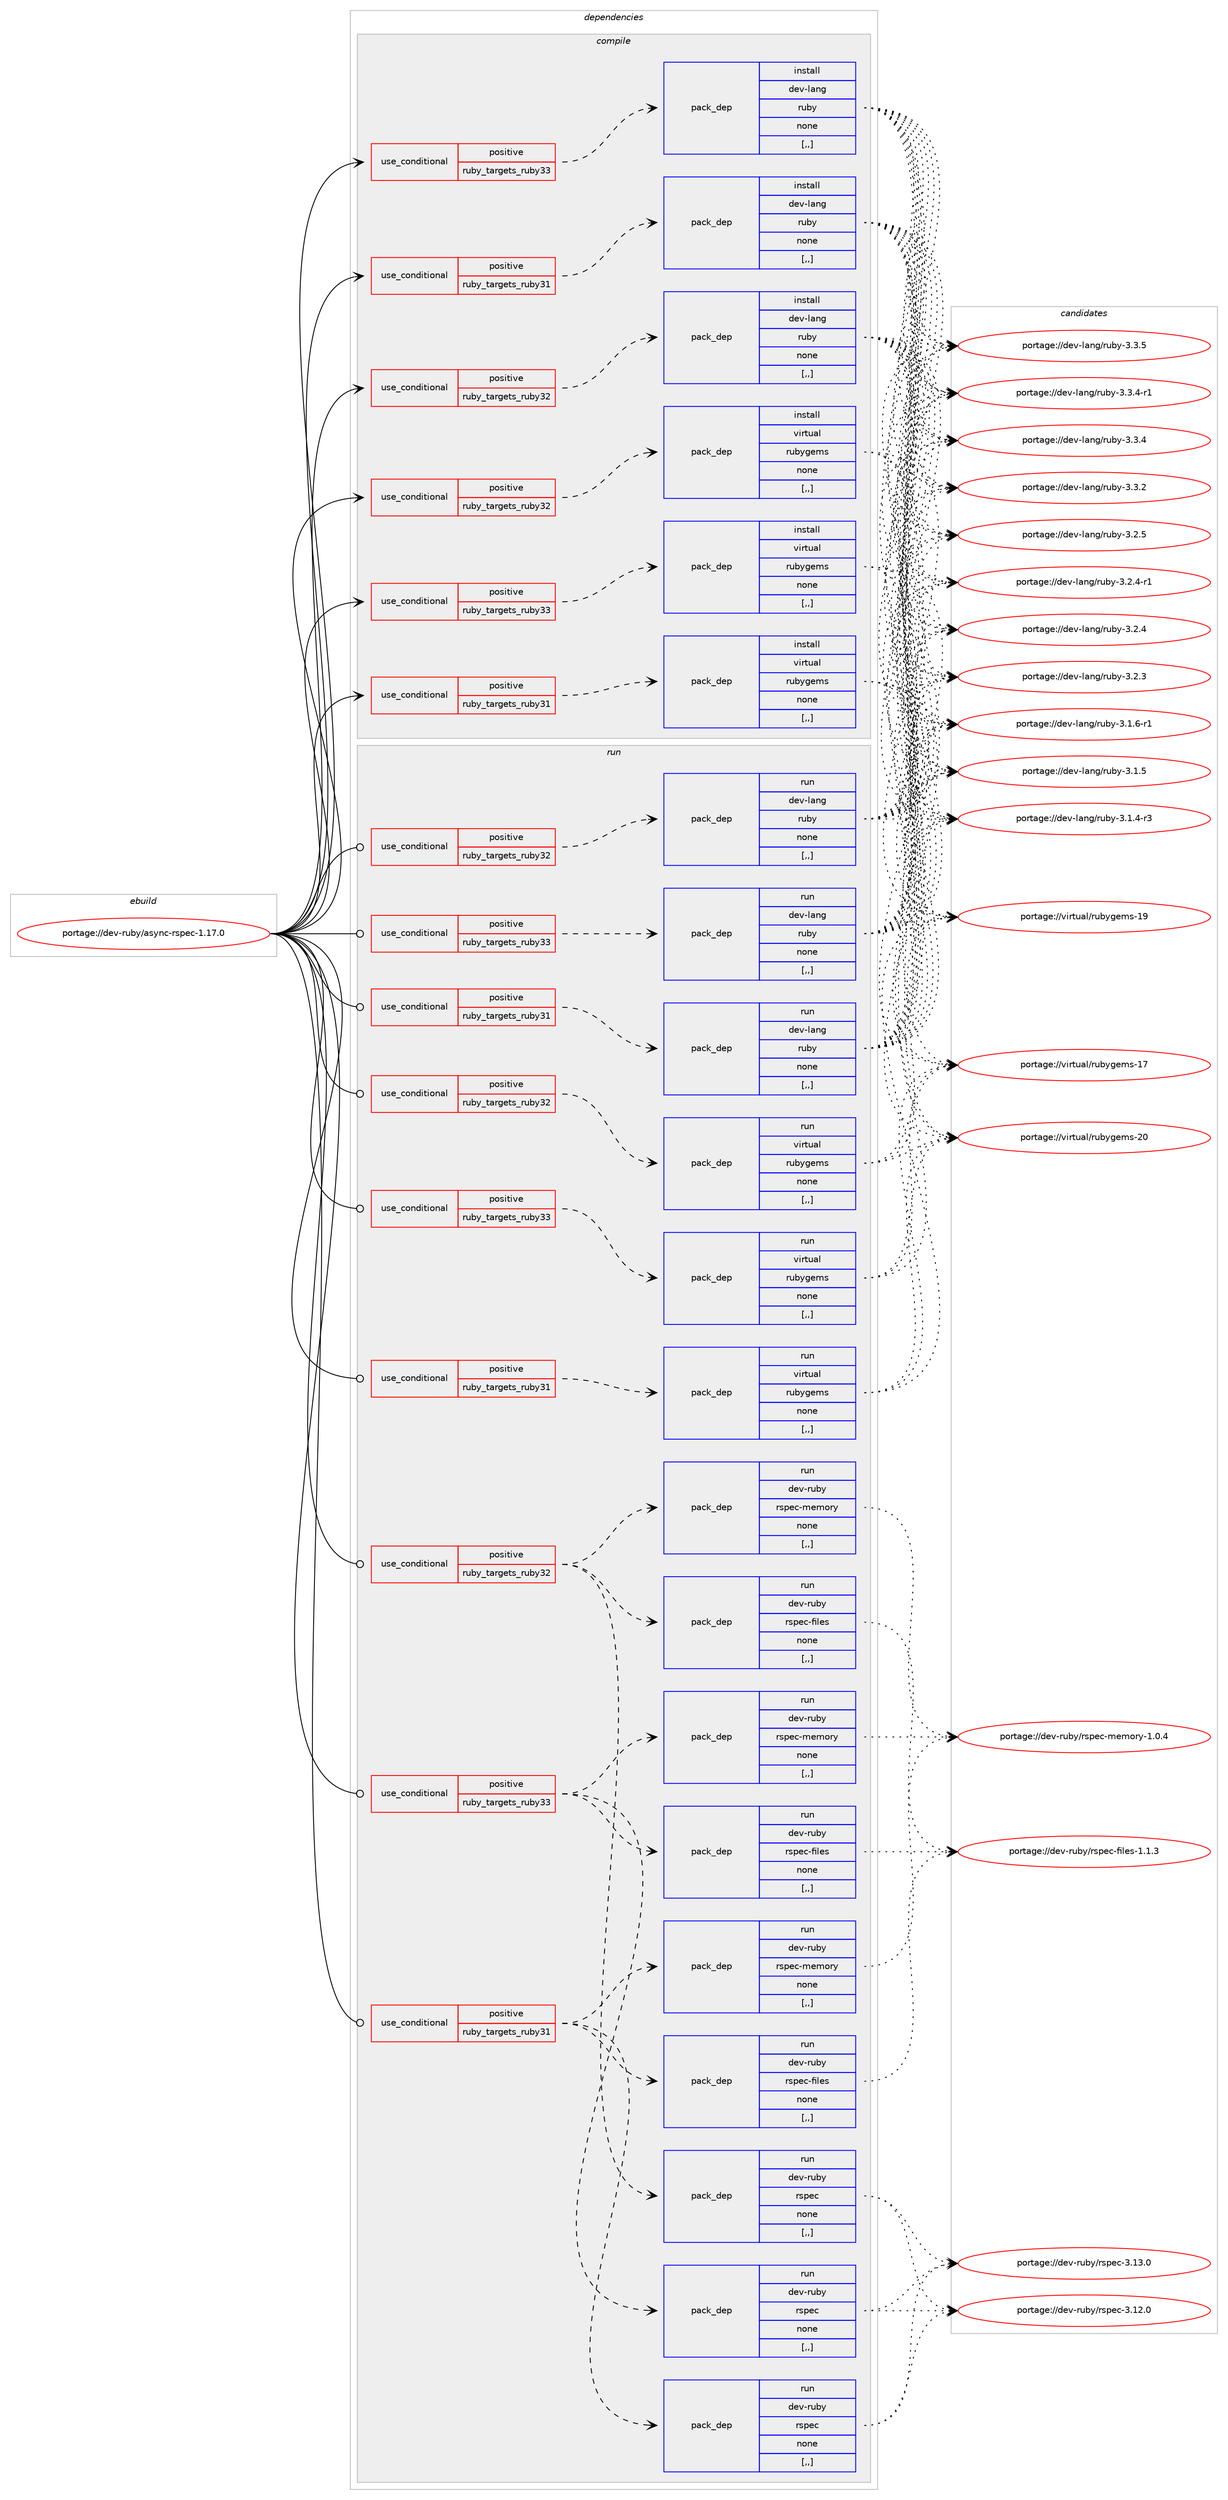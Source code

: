 digraph prolog {

# *************
# Graph options
# *************

newrank=true;
concentrate=true;
compound=true;
graph [rankdir=LR,fontname=Helvetica,fontsize=10,ranksep=1.5];#, ranksep=2.5, nodesep=0.2];
edge  [arrowhead=vee];
node  [fontname=Helvetica,fontsize=10];

# **********
# The ebuild
# **********

subgraph cluster_leftcol {
color=gray;
label=<<i>ebuild</i>>;
id [label="portage://dev-ruby/async-rspec-1.17.0", color=red, width=4, href="../dev-ruby/async-rspec-1.17.0.svg"];
}

# ****************
# The dependencies
# ****************

subgraph cluster_midcol {
color=gray;
label=<<i>dependencies</i>>;
subgraph cluster_compile {
fillcolor="#eeeeee";
style=filled;
label=<<i>compile</i>>;
subgraph cond175402 {
dependency672687 [label=<<TABLE BORDER="0" CELLBORDER="1" CELLSPACING="0" CELLPADDING="4"><TR><TD ROWSPAN="3" CELLPADDING="10">use_conditional</TD></TR><TR><TD>positive</TD></TR><TR><TD>ruby_targets_ruby31</TD></TR></TABLE>>, shape=none, color=red];
subgraph pack492400 {
dependency672688 [label=<<TABLE BORDER="0" CELLBORDER="1" CELLSPACING="0" CELLPADDING="4" WIDTH="220"><TR><TD ROWSPAN="6" CELLPADDING="30">pack_dep</TD></TR><TR><TD WIDTH="110">install</TD></TR><TR><TD>dev-lang</TD></TR><TR><TD>ruby</TD></TR><TR><TD>none</TD></TR><TR><TD>[,,]</TD></TR></TABLE>>, shape=none, color=blue];
}
dependency672687:e -> dependency672688:w [weight=20,style="dashed",arrowhead="vee"];
}
id:e -> dependency672687:w [weight=20,style="solid",arrowhead="vee"];
subgraph cond175403 {
dependency672689 [label=<<TABLE BORDER="0" CELLBORDER="1" CELLSPACING="0" CELLPADDING="4"><TR><TD ROWSPAN="3" CELLPADDING="10">use_conditional</TD></TR><TR><TD>positive</TD></TR><TR><TD>ruby_targets_ruby31</TD></TR></TABLE>>, shape=none, color=red];
subgraph pack492401 {
dependency672690 [label=<<TABLE BORDER="0" CELLBORDER="1" CELLSPACING="0" CELLPADDING="4" WIDTH="220"><TR><TD ROWSPAN="6" CELLPADDING="30">pack_dep</TD></TR><TR><TD WIDTH="110">install</TD></TR><TR><TD>virtual</TD></TR><TR><TD>rubygems</TD></TR><TR><TD>none</TD></TR><TR><TD>[,,]</TD></TR></TABLE>>, shape=none, color=blue];
}
dependency672689:e -> dependency672690:w [weight=20,style="dashed",arrowhead="vee"];
}
id:e -> dependency672689:w [weight=20,style="solid",arrowhead="vee"];
subgraph cond175404 {
dependency672691 [label=<<TABLE BORDER="0" CELLBORDER="1" CELLSPACING="0" CELLPADDING="4"><TR><TD ROWSPAN="3" CELLPADDING="10">use_conditional</TD></TR><TR><TD>positive</TD></TR><TR><TD>ruby_targets_ruby32</TD></TR></TABLE>>, shape=none, color=red];
subgraph pack492402 {
dependency672692 [label=<<TABLE BORDER="0" CELLBORDER="1" CELLSPACING="0" CELLPADDING="4" WIDTH="220"><TR><TD ROWSPAN="6" CELLPADDING="30">pack_dep</TD></TR><TR><TD WIDTH="110">install</TD></TR><TR><TD>dev-lang</TD></TR><TR><TD>ruby</TD></TR><TR><TD>none</TD></TR><TR><TD>[,,]</TD></TR></TABLE>>, shape=none, color=blue];
}
dependency672691:e -> dependency672692:w [weight=20,style="dashed",arrowhead="vee"];
}
id:e -> dependency672691:w [weight=20,style="solid",arrowhead="vee"];
subgraph cond175405 {
dependency672693 [label=<<TABLE BORDER="0" CELLBORDER="1" CELLSPACING="0" CELLPADDING="4"><TR><TD ROWSPAN="3" CELLPADDING="10">use_conditional</TD></TR><TR><TD>positive</TD></TR><TR><TD>ruby_targets_ruby32</TD></TR></TABLE>>, shape=none, color=red];
subgraph pack492403 {
dependency672694 [label=<<TABLE BORDER="0" CELLBORDER="1" CELLSPACING="0" CELLPADDING="4" WIDTH="220"><TR><TD ROWSPAN="6" CELLPADDING="30">pack_dep</TD></TR><TR><TD WIDTH="110">install</TD></TR><TR><TD>virtual</TD></TR><TR><TD>rubygems</TD></TR><TR><TD>none</TD></TR><TR><TD>[,,]</TD></TR></TABLE>>, shape=none, color=blue];
}
dependency672693:e -> dependency672694:w [weight=20,style="dashed",arrowhead="vee"];
}
id:e -> dependency672693:w [weight=20,style="solid",arrowhead="vee"];
subgraph cond175406 {
dependency672695 [label=<<TABLE BORDER="0" CELLBORDER="1" CELLSPACING="0" CELLPADDING="4"><TR><TD ROWSPAN="3" CELLPADDING="10">use_conditional</TD></TR><TR><TD>positive</TD></TR><TR><TD>ruby_targets_ruby33</TD></TR></TABLE>>, shape=none, color=red];
subgraph pack492404 {
dependency672696 [label=<<TABLE BORDER="0" CELLBORDER="1" CELLSPACING="0" CELLPADDING="4" WIDTH="220"><TR><TD ROWSPAN="6" CELLPADDING="30">pack_dep</TD></TR><TR><TD WIDTH="110">install</TD></TR><TR><TD>dev-lang</TD></TR><TR><TD>ruby</TD></TR><TR><TD>none</TD></TR><TR><TD>[,,]</TD></TR></TABLE>>, shape=none, color=blue];
}
dependency672695:e -> dependency672696:w [weight=20,style="dashed",arrowhead="vee"];
}
id:e -> dependency672695:w [weight=20,style="solid",arrowhead="vee"];
subgraph cond175407 {
dependency672697 [label=<<TABLE BORDER="0" CELLBORDER="1" CELLSPACING="0" CELLPADDING="4"><TR><TD ROWSPAN="3" CELLPADDING="10">use_conditional</TD></TR><TR><TD>positive</TD></TR><TR><TD>ruby_targets_ruby33</TD></TR></TABLE>>, shape=none, color=red];
subgraph pack492405 {
dependency672698 [label=<<TABLE BORDER="0" CELLBORDER="1" CELLSPACING="0" CELLPADDING="4" WIDTH="220"><TR><TD ROWSPAN="6" CELLPADDING="30">pack_dep</TD></TR><TR><TD WIDTH="110">install</TD></TR><TR><TD>virtual</TD></TR><TR><TD>rubygems</TD></TR><TR><TD>none</TD></TR><TR><TD>[,,]</TD></TR></TABLE>>, shape=none, color=blue];
}
dependency672697:e -> dependency672698:w [weight=20,style="dashed",arrowhead="vee"];
}
id:e -> dependency672697:w [weight=20,style="solid",arrowhead="vee"];
}
subgraph cluster_compileandrun {
fillcolor="#eeeeee";
style=filled;
label=<<i>compile and run</i>>;
}
subgraph cluster_run {
fillcolor="#eeeeee";
style=filled;
label=<<i>run</i>>;
subgraph cond175408 {
dependency672699 [label=<<TABLE BORDER="0" CELLBORDER="1" CELLSPACING="0" CELLPADDING="4"><TR><TD ROWSPAN="3" CELLPADDING="10">use_conditional</TD></TR><TR><TD>positive</TD></TR><TR><TD>ruby_targets_ruby31</TD></TR></TABLE>>, shape=none, color=red];
subgraph pack492406 {
dependency672700 [label=<<TABLE BORDER="0" CELLBORDER="1" CELLSPACING="0" CELLPADDING="4" WIDTH="220"><TR><TD ROWSPAN="6" CELLPADDING="30">pack_dep</TD></TR><TR><TD WIDTH="110">run</TD></TR><TR><TD>dev-lang</TD></TR><TR><TD>ruby</TD></TR><TR><TD>none</TD></TR><TR><TD>[,,]</TD></TR></TABLE>>, shape=none, color=blue];
}
dependency672699:e -> dependency672700:w [weight=20,style="dashed",arrowhead="vee"];
}
id:e -> dependency672699:w [weight=20,style="solid",arrowhead="odot"];
subgraph cond175409 {
dependency672701 [label=<<TABLE BORDER="0" CELLBORDER="1" CELLSPACING="0" CELLPADDING="4"><TR><TD ROWSPAN="3" CELLPADDING="10">use_conditional</TD></TR><TR><TD>positive</TD></TR><TR><TD>ruby_targets_ruby31</TD></TR></TABLE>>, shape=none, color=red];
subgraph pack492407 {
dependency672702 [label=<<TABLE BORDER="0" CELLBORDER="1" CELLSPACING="0" CELLPADDING="4" WIDTH="220"><TR><TD ROWSPAN="6" CELLPADDING="30">pack_dep</TD></TR><TR><TD WIDTH="110">run</TD></TR><TR><TD>dev-ruby</TD></TR><TR><TD>rspec</TD></TR><TR><TD>none</TD></TR><TR><TD>[,,]</TD></TR></TABLE>>, shape=none, color=blue];
}
dependency672701:e -> dependency672702:w [weight=20,style="dashed",arrowhead="vee"];
subgraph pack492408 {
dependency672703 [label=<<TABLE BORDER="0" CELLBORDER="1" CELLSPACING="0" CELLPADDING="4" WIDTH="220"><TR><TD ROWSPAN="6" CELLPADDING="30">pack_dep</TD></TR><TR><TD WIDTH="110">run</TD></TR><TR><TD>dev-ruby</TD></TR><TR><TD>rspec-files</TD></TR><TR><TD>none</TD></TR><TR><TD>[,,]</TD></TR></TABLE>>, shape=none, color=blue];
}
dependency672701:e -> dependency672703:w [weight=20,style="dashed",arrowhead="vee"];
subgraph pack492409 {
dependency672704 [label=<<TABLE BORDER="0" CELLBORDER="1" CELLSPACING="0" CELLPADDING="4" WIDTH="220"><TR><TD ROWSPAN="6" CELLPADDING="30">pack_dep</TD></TR><TR><TD WIDTH="110">run</TD></TR><TR><TD>dev-ruby</TD></TR><TR><TD>rspec-memory</TD></TR><TR><TD>none</TD></TR><TR><TD>[,,]</TD></TR></TABLE>>, shape=none, color=blue];
}
dependency672701:e -> dependency672704:w [weight=20,style="dashed",arrowhead="vee"];
}
id:e -> dependency672701:w [weight=20,style="solid",arrowhead="odot"];
subgraph cond175410 {
dependency672705 [label=<<TABLE BORDER="0" CELLBORDER="1" CELLSPACING="0" CELLPADDING="4"><TR><TD ROWSPAN="3" CELLPADDING="10">use_conditional</TD></TR><TR><TD>positive</TD></TR><TR><TD>ruby_targets_ruby31</TD></TR></TABLE>>, shape=none, color=red];
subgraph pack492410 {
dependency672706 [label=<<TABLE BORDER="0" CELLBORDER="1" CELLSPACING="0" CELLPADDING="4" WIDTH="220"><TR><TD ROWSPAN="6" CELLPADDING="30">pack_dep</TD></TR><TR><TD WIDTH="110">run</TD></TR><TR><TD>virtual</TD></TR><TR><TD>rubygems</TD></TR><TR><TD>none</TD></TR><TR><TD>[,,]</TD></TR></TABLE>>, shape=none, color=blue];
}
dependency672705:e -> dependency672706:w [weight=20,style="dashed",arrowhead="vee"];
}
id:e -> dependency672705:w [weight=20,style="solid",arrowhead="odot"];
subgraph cond175411 {
dependency672707 [label=<<TABLE BORDER="0" CELLBORDER="1" CELLSPACING="0" CELLPADDING="4"><TR><TD ROWSPAN="3" CELLPADDING="10">use_conditional</TD></TR><TR><TD>positive</TD></TR><TR><TD>ruby_targets_ruby32</TD></TR></TABLE>>, shape=none, color=red];
subgraph pack492411 {
dependency672708 [label=<<TABLE BORDER="0" CELLBORDER="1" CELLSPACING="0" CELLPADDING="4" WIDTH="220"><TR><TD ROWSPAN="6" CELLPADDING="30">pack_dep</TD></TR><TR><TD WIDTH="110">run</TD></TR><TR><TD>dev-lang</TD></TR><TR><TD>ruby</TD></TR><TR><TD>none</TD></TR><TR><TD>[,,]</TD></TR></TABLE>>, shape=none, color=blue];
}
dependency672707:e -> dependency672708:w [weight=20,style="dashed",arrowhead="vee"];
}
id:e -> dependency672707:w [weight=20,style="solid",arrowhead="odot"];
subgraph cond175412 {
dependency672709 [label=<<TABLE BORDER="0" CELLBORDER="1" CELLSPACING="0" CELLPADDING="4"><TR><TD ROWSPAN="3" CELLPADDING="10">use_conditional</TD></TR><TR><TD>positive</TD></TR><TR><TD>ruby_targets_ruby32</TD></TR></TABLE>>, shape=none, color=red];
subgraph pack492412 {
dependency672710 [label=<<TABLE BORDER="0" CELLBORDER="1" CELLSPACING="0" CELLPADDING="4" WIDTH="220"><TR><TD ROWSPAN="6" CELLPADDING="30">pack_dep</TD></TR><TR><TD WIDTH="110">run</TD></TR><TR><TD>dev-ruby</TD></TR><TR><TD>rspec</TD></TR><TR><TD>none</TD></TR><TR><TD>[,,]</TD></TR></TABLE>>, shape=none, color=blue];
}
dependency672709:e -> dependency672710:w [weight=20,style="dashed",arrowhead="vee"];
subgraph pack492413 {
dependency672711 [label=<<TABLE BORDER="0" CELLBORDER="1" CELLSPACING="0" CELLPADDING="4" WIDTH="220"><TR><TD ROWSPAN="6" CELLPADDING="30">pack_dep</TD></TR><TR><TD WIDTH="110">run</TD></TR><TR><TD>dev-ruby</TD></TR><TR><TD>rspec-files</TD></TR><TR><TD>none</TD></TR><TR><TD>[,,]</TD></TR></TABLE>>, shape=none, color=blue];
}
dependency672709:e -> dependency672711:w [weight=20,style="dashed",arrowhead="vee"];
subgraph pack492414 {
dependency672712 [label=<<TABLE BORDER="0" CELLBORDER="1" CELLSPACING="0" CELLPADDING="4" WIDTH="220"><TR><TD ROWSPAN="6" CELLPADDING="30">pack_dep</TD></TR><TR><TD WIDTH="110">run</TD></TR><TR><TD>dev-ruby</TD></TR><TR><TD>rspec-memory</TD></TR><TR><TD>none</TD></TR><TR><TD>[,,]</TD></TR></TABLE>>, shape=none, color=blue];
}
dependency672709:e -> dependency672712:w [weight=20,style="dashed",arrowhead="vee"];
}
id:e -> dependency672709:w [weight=20,style="solid",arrowhead="odot"];
subgraph cond175413 {
dependency672713 [label=<<TABLE BORDER="0" CELLBORDER="1" CELLSPACING="0" CELLPADDING="4"><TR><TD ROWSPAN="3" CELLPADDING="10">use_conditional</TD></TR><TR><TD>positive</TD></TR><TR><TD>ruby_targets_ruby32</TD></TR></TABLE>>, shape=none, color=red];
subgraph pack492415 {
dependency672714 [label=<<TABLE BORDER="0" CELLBORDER="1" CELLSPACING="0" CELLPADDING="4" WIDTH="220"><TR><TD ROWSPAN="6" CELLPADDING="30">pack_dep</TD></TR><TR><TD WIDTH="110">run</TD></TR><TR><TD>virtual</TD></TR><TR><TD>rubygems</TD></TR><TR><TD>none</TD></TR><TR><TD>[,,]</TD></TR></TABLE>>, shape=none, color=blue];
}
dependency672713:e -> dependency672714:w [weight=20,style="dashed",arrowhead="vee"];
}
id:e -> dependency672713:w [weight=20,style="solid",arrowhead="odot"];
subgraph cond175414 {
dependency672715 [label=<<TABLE BORDER="0" CELLBORDER="1" CELLSPACING="0" CELLPADDING="4"><TR><TD ROWSPAN="3" CELLPADDING="10">use_conditional</TD></TR><TR><TD>positive</TD></TR><TR><TD>ruby_targets_ruby33</TD></TR></TABLE>>, shape=none, color=red];
subgraph pack492416 {
dependency672716 [label=<<TABLE BORDER="0" CELLBORDER="1" CELLSPACING="0" CELLPADDING="4" WIDTH="220"><TR><TD ROWSPAN="6" CELLPADDING="30">pack_dep</TD></TR><TR><TD WIDTH="110">run</TD></TR><TR><TD>dev-lang</TD></TR><TR><TD>ruby</TD></TR><TR><TD>none</TD></TR><TR><TD>[,,]</TD></TR></TABLE>>, shape=none, color=blue];
}
dependency672715:e -> dependency672716:w [weight=20,style="dashed",arrowhead="vee"];
}
id:e -> dependency672715:w [weight=20,style="solid",arrowhead="odot"];
subgraph cond175415 {
dependency672717 [label=<<TABLE BORDER="0" CELLBORDER="1" CELLSPACING="0" CELLPADDING="4"><TR><TD ROWSPAN="3" CELLPADDING="10">use_conditional</TD></TR><TR><TD>positive</TD></TR><TR><TD>ruby_targets_ruby33</TD></TR></TABLE>>, shape=none, color=red];
subgraph pack492417 {
dependency672718 [label=<<TABLE BORDER="0" CELLBORDER="1" CELLSPACING="0" CELLPADDING="4" WIDTH="220"><TR><TD ROWSPAN="6" CELLPADDING="30">pack_dep</TD></TR><TR><TD WIDTH="110">run</TD></TR><TR><TD>dev-ruby</TD></TR><TR><TD>rspec</TD></TR><TR><TD>none</TD></TR><TR><TD>[,,]</TD></TR></TABLE>>, shape=none, color=blue];
}
dependency672717:e -> dependency672718:w [weight=20,style="dashed",arrowhead="vee"];
subgraph pack492418 {
dependency672719 [label=<<TABLE BORDER="0" CELLBORDER="1" CELLSPACING="0" CELLPADDING="4" WIDTH="220"><TR><TD ROWSPAN="6" CELLPADDING="30">pack_dep</TD></TR><TR><TD WIDTH="110">run</TD></TR><TR><TD>dev-ruby</TD></TR><TR><TD>rspec-files</TD></TR><TR><TD>none</TD></TR><TR><TD>[,,]</TD></TR></TABLE>>, shape=none, color=blue];
}
dependency672717:e -> dependency672719:w [weight=20,style="dashed",arrowhead="vee"];
subgraph pack492419 {
dependency672720 [label=<<TABLE BORDER="0" CELLBORDER="1" CELLSPACING="0" CELLPADDING="4" WIDTH="220"><TR><TD ROWSPAN="6" CELLPADDING="30">pack_dep</TD></TR><TR><TD WIDTH="110">run</TD></TR><TR><TD>dev-ruby</TD></TR><TR><TD>rspec-memory</TD></TR><TR><TD>none</TD></TR><TR><TD>[,,]</TD></TR></TABLE>>, shape=none, color=blue];
}
dependency672717:e -> dependency672720:w [weight=20,style="dashed",arrowhead="vee"];
}
id:e -> dependency672717:w [weight=20,style="solid",arrowhead="odot"];
subgraph cond175416 {
dependency672721 [label=<<TABLE BORDER="0" CELLBORDER="1" CELLSPACING="0" CELLPADDING="4"><TR><TD ROWSPAN="3" CELLPADDING="10">use_conditional</TD></TR><TR><TD>positive</TD></TR><TR><TD>ruby_targets_ruby33</TD></TR></TABLE>>, shape=none, color=red];
subgraph pack492420 {
dependency672722 [label=<<TABLE BORDER="0" CELLBORDER="1" CELLSPACING="0" CELLPADDING="4" WIDTH="220"><TR><TD ROWSPAN="6" CELLPADDING="30">pack_dep</TD></TR><TR><TD WIDTH="110">run</TD></TR><TR><TD>virtual</TD></TR><TR><TD>rubygems</TD></TR><TR><TD>none</TD></TR><TR><TD>[,,]</TD></TR></TABLE>>, shape=none, color=blue];
}
dependency672721:e -> dependency672722:w [weight=20,style="dashed",arrowhead="vee"];
}
id:e -> dependency672721:w [weight=20,style="solid",arrowhead="odot"];
}
}

# **************
# The candidates
# **************

subgraph cluster_choices {
rank=same;
color=gray;
label=<<i>candidates</i>>;

subgraph choice492400 {
color=black;
nodesep=1;
choice10010111845108971101034711411798121455146514653 [label="portage://dev-lang/ruby-3.3.5", color=red, width=4,href="../dev-lang/ruby-3.3.5.svg"];
choice100101118451089711010347114117981214551465146524511449 [label="portage://dev-lang/ruby-3.3.4-r1", color=red, width=4,href="../dev-lang/ruby-3.3.4-r1.svg"];
choice10010111845108971101034711411798121455146514652 [label="portage://dev-lang/ruby-3.3.4", color=red, width=4,href="../dev-lang/ruby-3.3.4.svg"];
choice10010111845108971101034711411798121455146514650 [label="portage://dev-lang/ruby-3.3.2", color=red, width=4,href="../dev-lang/ruby-3.3.2.svg"];
choice10010111845108971101034711411798121455146504653 [label="portage://dev-lang/ruby-3.2.5", color=red, width=4,href="../dev-lang/ruby-3.2.5.svg"];
choice100101118451089711010347114117981214551465046524511449 [label="portage://dev-lang/ruby-3.2.4-r1", color=red, width=4,href="../dev-lang/ruby-3.2.4-r1.svg"];
choice10010111845108971101034711411798121455146504652 [label="portage://dev-lang/ruby-3.2.4", color=red, width=4,href="../dev-lang/ruby-3.2.4.svg"];
choice10010111845108971101034711411798121455146504651 [label="portage://dev-lang/ruby-3.2.3", color=red, width=4,href="../dev-lang/ruby-3.2.3.svg"];
choice100101118451089711010347114117981214551464946544511449 [label="portage://dev-lang/ruby-3.1.6-r1", color=red, width=4,href="../dev-lang/ruby-3.1.6-r1.svg"];
choice10010111845108971101034711411798121455146494653 [label="portage://dev-lang/ruby-3.1.5", color=red, width=4,href="../dev-lang/ruby-3.1.5.svg"];
choice100101118451089711010347114117981214551464946524511451 [label="portage://dev-lang/ruby-3.1.4-r3", color=red, width=4,href="../dev-lang/ruby-3.1.4-r3.svg"];
dependency672688:e -> choice10010111845108971101034711411798121455146514653:w [style=dotted,weight="100"];
dependency672688:e -> choice100101118451089711010347114117981214551465146524511449:w [style=dotted,weight="100"];
dependency672688:e -> choice10010111845108971101034711411798121455146514652:w [style=dotted,weight="100"];
dependency672688:e -> choice10010111845108971101034711411798121455146514650:w [style=dotted,weight="100"];
dependency672688:e -> choice10010111845108971101034711411798121455146504653:w [style=dotted,weight="100"];
dependency672688:e -> choice100101118451089711010347114117981214551465046524511449:w [style=dotted,weight="100"];
dependency672688:e -> choice10010111845108971101034711411798121455146504652:w [style=dotted,weight="100"];
dependency672688:e -> choice10010111845108971101034711411798121455146504651:w [style=dotted,weight="100"];
dependency672688:e -> choice100101118451089711010347114117981214551464946544511449:w [style=dotted,weight="100"];
dependency672688:e -> choice10010111845108971101034711411798121455146494653:w [style=dotted,weight="100"];
dependency672688:e -> choice100101118451089711010347114117981214551464946524511451:w [style=dotted,weight="100"];
}
subgraph choice492401 {
color=black;
nodesep=1;
choice118105114116117971084711411798121103101109115455048 [label="portage://virtual/rubygems-20", color=red, width=4,href="../virtual/rubygems-20.svg"];
choice118105114116117971084711411798121103101109115454957 [label="portage://virtual/rubygems-19", color=red, width=4,href="../virtual/rubygems-19.svg"];
choice118105114116117971084711411798121103101109115454955 [label="portage://virtual/rubygems-17", color=red, width=4,href="../virtual/rubygems-17.svg"];
dependency672690:e -> choice118105114116117971084711411798121103101109115455048:w [style=dotted,weight="100"];
dependency672690:e -> choice118105114116117971084711411798121103101109115454957:w [style=dotted,weight="100"];
dependency672690:e -> choice118105114116117971084711411798121103101109115454955:w [style=dotted,weight="100"];
}
subgraph choice492402 {
color=black;
nodesep=1;
choice10010111845108971101034711411798121455146514653 [label="portage://dev-lang/ruby-3.3.5", color=red, width=4,href="../dev-lang/ruby-3.3.5.svg"];
choice100101118451089711010347114117981214551465146524511449 [label="portage://dev-lang/ruby-3.3.4-r1", color=red, width=4,href="../dev-lang/ruby-3.3.4-r1.svg"];
choice10010111845108971101034711411798121455146514652 [label="portage://dev-lang/ruby-3.3.4", color=red, width=4,href="../dev-lang/ruby-3.3.4.svg"];
choice10010111845108971101034711411798121455146514650 [label="portage://dev-lang/ruby-3.3.2", color=red, width=4,href="../dev-lang/ruby-3.3.2.svg"];
choice10010111845108971101034711411798121455146504653 [label="portage://dev-lang/ruby-3.2.5", color=red, width=4,href="../dev-lang/ruby-3.2.5.svg"];
choice100101118451089711010347114117981214551465046524511449 [label="portage://dev-lang/ruby-3.2.4-r1", color=red, width=4,href="../dev-lang/ruby-3.2.4-r1.svg"];
choice10010111845108971101034711411798121455146504652 [label="portage://dev-lang/ruby-3.2.4", color=red, width=4,href="../dev-lang/ruby-3.2.4.svg"];
choice10010111845108971101034711411798121455146504651 [label="portage://dev-lang/ruby-3.2.3", color=red, width=4,href="../dev-lang/ruby-3.2.3.svg"];
choice100101118451089711010347114117981214551464946544511449 [label="portage://dev-lang/ruby-3.1.6-r1", color=red, width=4,href="../dev-lang/ruby-3.1.6-r1.svg"];
choice10010111845108971101034711411798121455146494653 [label="portage://dev-lang/ruby-3.1.5", color=red, width=4,href="../dev-lang/ruby-3.1.5.svg"];
choice100101118451089711010347114117981214551464946524511451 [label="portage://dev-lang/ruby-3.1.4-r3", color=red, width=4,href="../dev-lang/ruby-3.1.4-r3.svg"];
dependency672692:e -> choice10010111845108971101034711411798121455146514653:w [style=dotted,weight="100"];
dependency672692:e -> choice100101118451089711010347114117981214551465146524511449:w [style=dotted,weight="100"];
dependency672692:e -> choice10010111845108971101034711411798121455146514652:w [style=dotted,weight="100"];
dependency672692:e -> choice10010111845108971101034711411798121455146514650:w [style=dotted,weight="100"];
dependency672692:e -> choice10010111845108971101034711411798121455146504653:w [style=dotted,weight="100"];
dependency672692:e -> choice100101118451089711010347114117981214551465046524511449:w [style=dotted,weight="100"];
dependency672692:e -> choice10010111845108971101034711411798121455146504652:w [style=dotted,weight="100"];
dependency672692:e -> choice10010111845108971101034711411798121455146504651:w [style=dotted,weight="100"];
dependency672692:e -> choice100101118451089711010347114117981214551464946544511449:w [style=dotted,weight="100"];
dependency672692:e -> choice10010111845108971101034711411798121455146494653:w [style=dotted,weight="100"];
dependency672692:e -> choice100101118451089711010347114117981214551464946524511451:w [style=dotted,weight="100"];
}
subgraph choice492403 {
color=black;
nodesep=1;
choice118105114116117971084711411798121103101109115455048 [label="portage://virtual/rubygems-20", color=red, width=4,href="../virtual/rubygems-20.svg"];
choice118105114116117971084711411798121103101109115454957 [label="portage://virtual/rubygems-19", color=red, width=4,href="../virtual/rubygems-19.svg"];
choice118105114116117971084711411798121103101109115454955 [label="portage://virtual/rubygems-17", color=red, width=4,href="../virtual/rubygems-17.svg"];
dependency672694:e -> choice118105114116117971084711411798121103101109115455048:w [style=dotted,weight="100"];
dependency672694:e -> choice118105114116117971084711411798121103101109115454957:w [style=dotted,weight="100"];
dependency672694:e -> choice118105114116117971084711411798121103101109115454955:w [style=dotted,weight="100"];
}
subgraph choice492404 {
color=black;
nodesep=1;
choice10010111845108971101034711411798121455146514653 [label="portage://dev-lang/ruby-3.3.5", color=red, width=4,href="../dev-lang/ruby-3.3.5.svg"];
choice100101118451089711010347114117981214551465146524511449 [label="portage://dev-lang/ruby-3.3.4-r1", color=red, width=4,href="../dev-lang/ruby-3.3.4-r1.svg"];
choice10010111845108971101034711411798121455146514652 [label="portage://dev-lang/ruby-3.3.4", color=red, width=4,href="../dev-lang/ruby-3.3.4.svg"];
choice10010111845108971101034711411798121455146514650 [label="portage://dev-lang/ruby-3.3.2", color=red, width=4,href="../dev-lang/ruby-3.3.2.svg"];
choice10010111845108971101034711411798121455146504653 [label="portage://dev-lang/ruby-3.2.5", color=red, width=4,href="../dev-lang/ruby-3.2.5.svg"];
choice100101118451089711010347114117981214551465046524511449 [label="portage://dev-lang/ruby-3.2.4-r1", color=red, width=4,href="../dev-lang/ruby-3.2.4-r1.svg"];
choice10010111845108971101034711411798121455146504652 [label="portage://dev-lang/ruby-3.2.4", color=red, width=4,href="../dev-lang/ruby-3.2.4.svg"];
choice10010111845108971101034711411798121455146504651 [label="portage://dev-lang/ruby-3.2.3", color=red, width=4,href="../dev-lang/ruby-3.2.3.svg"];
choice100101118451089711010347114117981214551464946544511449 [label="portage://dev-lang/ruby-3.1.6-r1", color=red, width=4,href="../dev-lang/ruby-3.1.6-r1.svg"];
choice10010111845108971101034711411798121455146494653 [label="portage://dev-lang/ruby-3.1.5", color=red, width=4,href="../dev-lang/ruby-3.1.5.svg"];
choice100101118451089711010347114117981214551464946524511451 [label="portage://dev-lang/ruby-3.1.4-r3", color=red, width=4,href="../dev-lang/ruby-3.1.4-r3.svg"];
dependency672696:e -> choice10010111845108971101034711411798121455146514653:w [style=dotted,weight="100"];
dependency672696:e -> choice100101118451089711010347114117981214551465146524511449:w [style=dotted,weight="100"];
dependency672696:e -> choice10010111845108971101034711411798121455146514652:w [style=dotted,weight="100"];
dependency672696:e -> choice10010111845108971101034711411798121455146514650:w [style=dotted,weight="100"];
dependency672696:e -> choice10010111845108971101034711411798121455146504653:w [style=dotted,weight="100"];
dependency672696:e -> choice100101118451089711010347114117981214551465046524511449:w [style=dotted,weight="100"];
dependency672696:e -> choice10010111845108971101034711411798121455146504652:w [style=dotted,weight="100"];
dependency672696:e -> choice10010111845108971101034711411798121455146504651:w [style=dotted,weight="100"];
dependency672696:e -> choice100101118451089711010347114117981214551464946544511449:w [style=dotted,weight="100"];
dependency672696:e -> choice10010111845108971101034711411798121455146494653:w [style=dotted,weight="100"];
dependency672696:e -> choice100101118451089711010347114117981214551464946524511451:w [style=dotted,weight="100"];
}
subgraph choice492405 {
color=black;
nodesep=1;
choice118105114116117971084711411798121103101109115455048 [label="portage://virtual/rubygems-20", color=red, width=4,href="../virtual/rubygems-20.svg"];
choice118105114116117971084711411798121103101109115454957 [label="portage://virtual/rubygems-19", color=red, width=4,href="../virtual/rubygems-19.svg"];
choice118105114116117971084711411798121103101109115454955 [label="portage://virtual/rubygems-17", color=red, width=4,href="../virtual/rubygems-17.svg"];
dependency672698:e -> choice118105114116117971084711411798121103101109115455048:w [style=dotted,weight="100"];
dependency672698:e -> choice118105114116117971084711411798121103101109115454957:w [style=dotted,weight="100"];
dependency672698:e -> choice118105114116117971084711411798121103101109115454955:w [style=dotted,weight="100"];
}
subgraph choice492406 {
color=black;
nodesep=1;
choice10010111845108971101034711411798121455146514653 [label="portage://dev-lang/ruby-3.3.5", color=red, width=4,href="../dev-lang/ruby-3.3.5.svg"];
choice100101118451089711010347114117981214551465146524511449 [label="portage://dev-lang/ruby-3.3.4-r1", color=red, width=4,href="../dev-lang/ruby-3.3.4-r1.svg"];
choice10010111845108971101034711411798121455146514652 [label="portage://dev-lang/ruby-3.3.4", color=red, width=4,href="../dev-lang/ruby-3.3.4.svg"];
choice10010111845108971101034711411798121455146514650 [label="portage://dev-lang/ruby-3.3.2", color=red, width=4,href="../dev-lang/ruby-3.3.2.svg"];
choice10010111845108971101034711411798121455146504653 [label="portage://dev-lang/ruby-3.2.5", color=red, width=4,href="../dev-lang/ruby-3.2.5.svg"];
choice100101118451089711010347114117981214551465046524511449 [label="portage://dev-lang/ruby-3.2.4-r1", color=red, width=4,href="../dev-lang/ruby-3.2.4-r1.svg"];
choice10010111845108971101034711411798121455146504652 [label="portage://dev-lang/ruby-3.2.4", color=red, width=4,href="../dev-lang/ruby-3.2.4.svg"];
choice10010111845108971101034711411798121455146504651 [label="portage://dev-lang/ruby-3.2.3", color=red, width=4,href="../dev-lang/ruby-3.2.3.svg"];
choice100101118451089711010347114117981214551464946544511449 [label="portage://dev-lang/ruby-3.1.6-r1", color=red, width=4,href="../dev-lang/ruby-3.1.6-r1.svg"];
choice10010111845108971101034711411798121455146494653 [label="portage://dev-lang/ruby-3.1.5", color=red, width=4,href="../dev-lang/ruby-3.1.5.svg"];
choice100101118451089711010347114117981214551464946524511451 [label="portage://dev-lang/ruby-3.1.4-r3", color=red, width=4,href="../dev-lang/ruby-3.1.4-r3.svg"];
dependency672700:e -> choice10010111845108971101034711411798121455146514653:w [style=dotted,weight="100"];
dependency672700:e -> choice100101118451089711010347114117981214551465146524511449:w [style=dotted,weight="100"];
dependency672700:e -> choice10010111845108971101034711411798121455146514652:w [style=dotted,weight="100"];
dependency672700:e -> choice10010111845108971101034711411798121455146514650:w [style=dotted,weight="100"];
dependency672700:e -> choice10010111845108971101034711411798121455146504653:w [style=dotted,weight="100"];
dependency672700:e -> choice100101118451089711010347114117981214551465046524511449:w [style=dotted,weight="100"];
dependency672700:e -> choice10010111845108971101034711411798121455146504652:w [style=dotted,weight="100"];
dependency672700:e -> choice10010111845108971101034711411798121455146504651:w [style=dotted,weight="100"];
dependency672700:e -> choice100101118451089711010347114117981214551464946544511449:w [style=dotted,weight="100"];
dependency672700:e -> choice10010111845108971101034711411798121455146494653:w [style=dotted,weight="100"];
dependency672700:e -> choice100101118451089711010347114117981214551464946524511451:w [style=dotted,weight="100"];
}
subgraph choice492407 {
color=black;
nodesep=1;
choice1001011184511411798121471141151121019945514649514648 [label="portage://dev-ruby/rspec-3.13.0", color=red, width=4,href="../dev-ruby/rspec-3.13.0.svg"];
choice1001011184511411798121471141151121019945514649504648 [label="portage://dev-ruby/rspec-3.12.0", color=red, width=4,href="../dev-ruby/rspec-3.12.0.svg"];
dependency672702:e -> choice1001011184511411798121471141151121019945514649514648:w [style=dotted,weight="100"];
dependency672702:e -> choice1001011184511411798121471141151121019945514649504648:w [style=dotted,weight="100"];
}
subgraph choice492408 {
color=black;
nodesep=1;
choice1001011184511411798121471141151121019945102105108101115454946494651 [label="portage://dev-ruby/rspec-files-1.1.3", color=red, width=4,href="../dev-ruby/rspec-files-1.1.3.svg"];
dependency672703:e -> choice1001011184511411798121471141151121019945102105108101115454946494651:w [style=dotted,weight="100"];
}
subgraph choice492409 {
color=black;
nodesep=1;
choice1001011184511411798121471141151121019945109101109111114121454946484652 [label="portage://dev-ruby/rspec-memory-1.0.4", color=red, width=4,href="../dev-ruby/rspec-memory-1.0.4.svg"];
dependency672704:e -> choice1001011184511411798121471141151121019945109101109111114121454946484652:w [style=dotted,weight="100"];
}
subgraph choice492410 {
color=black;
nodesep=1;
choice118105114116117971084711411798121103101109115455048 [label="portage://virtual/rubygems-20", color=red, width=4,href="../virtual/rubygems-20.svg"];
choice118105114116117971084711411798121103101109115454957 [label="portage://virtual/rubygems-19", color=red, width=4,href="../virtual/rubygems-19.svg"];
choice118105114116117971084711411798121103101109115454955 [label="portage://virtual/rubygems-17", color=red, width=4,href="../virtual/rubygems-17.svg"];
dependency672706:e -> choice118105114116117971084711411798121103101109115455048:w [style=dotted,weight="100"];
dependency672706:e -> choice118105114116117971084711411798121103101109115454957:w [style=dotted,weight="100"];
dependency672706:e -> choice118105114116117971084711411798121103101109115454955:w [style=dotted,weight="100"];
}
subgraph choice492411 {
color=black;
nodesep=1;
choice10010111845108971101034711411798121455146514653 [label="portage://dev-lang/ruby-3.3.5", color=red, width=4,href="../dev-lang/ruby-3.3.5.svg"];
choice100101118451089711010347114117981214551465146524511449 [label="portage://dev-lang/ruby-3.3.4-r1", color=red, width=4,href="../dev-lang/ruby-3.3.4-r1.svg"];
choice10010111845108971101034711411798121455146514652 [label="portage://dev-lang/ruby-3.3.4", color=red, width=4,href="../dev-lang/ruby-3.3.4.svg"];
choice10010111845108971101034711411798121455146514650 [label="portage://dev-lang/ruby-3.3.2", color=red, width=4,href="../dev-lang/ruby-3.3.2.svg"];
choice10010111845108971101034711411798121455146504653 [label="portage://dev-lang/ruby-3.2.5", color=red, width=4,href="../dev-lang/ruby-3.2.5.svg"];
choice100101118451089711010347114117981214551465046524511449 [label="portage://dev-lang/ruby-3.2.4-r1", color=red, width=4,href="../dev-lang/ruby-3.2.4-r1.svg"];
choice10010111845108971101034711411798121455146504652 [label="portage://dev-lang/ruby-3.2.4", color=red, width=4,href="../dev-lang/ruby-3.2.4.svg"];
choice10010111845108971101034711411798121455146504651 [label="portage://dev-lang/ruby-3.2.3", color=red, width=4,href="../dev-lang/ruby-3.2.3.svg"];
choice100101118451089711010347114117981214551464946544511449 [label="portage://dev-lang/ruby-3.1.6-r1", color=red, width=4,href="../dev-lang/ruby-3.1.6-r1.svg"];
choice10010111845108971101034711411798121455146494653 [label="portage://dev-lang/ruby-3.1.5", color=red, width=4,href="../dev-lang/ruby-3.1.5.svg"];
choice100101118451089711010347114117981214551464946524511451 [label="portage://dev-lang/ruby-3.1.4-r3", color=red, width=4,href="../dev-lang/ruby-3.1.4-r3.svg"];
dependency672708:e -> choice10010111845108971101034711411798121455146514653:w [style=dotted,weight="100"];
dependency672708:e -> choice100101118451089711010347114117981214551465146524511449:w [style=dotted,weight="100"];
dependency672708:e -> choice10010111845108971101034711411798121455146514652:w [style=dotted,weight="100"];
dependency672708:e -> choice10010111845108971101034711411798121455146514650:w [style=dotted,weight="100"];
dependency672708:e -> choice10010111845108971101034711411798121455146504653:w [style=dotted,weight="100"];
dependency672708:e -> choice100101118451089711010347114117981214551465046524511449:w [style=dotted,weight="100"];
dependency672708:e -> choice10010111845108971101034711411798121455146504652:w [style=dotted,weight="100"];
dependency672708:e -> choice10010111845108971101034711411798121455146504651:w [style=dotted,weight="100"];
dependency672708:e -> choice100101118451089711010347114117981214551464946544511449:w [style=dotted,weight="100"];
dependency672708:e -> choice10010111845108971101034711411798121455146494653:w [style=dotted,weight="100"];
dependency672708:e -> choice100101118451089711010347114117981214551464946524511451:w [style=dotted,weight="100"];
}
subgraph choice492412 {
color=black;
nodesep=1;
choice1001011184511411798121471141151121019945514649514648 [label="portage://dev-ruby/rspec-3.13.0", color=red, width=4,href="../dev-ruby/rspec-3.13.0.svg"];
choice1001011184511411798121471141151121019945514649504648 [label="portage://dev-ruby/rspec-3.12.0", color=red, width=4,href="../dev-ruby/rspec-3.12.0.svg"];
dependency672710:e -> choice1001011184511411798121471141151121019945514649514648:w [style=dotted,weight="100"];
dependency672710:e -> choice1001011184511411798121471141151121019945514649504648:w [style=dotted,weight="100"];
}
subgraph choice492413 {
color=black;
nodesep=1;
choice1001011184511411798121471141151121019945102105108101115454946494651 [label="portage://dev-ruby/rspec-files-1.1.3", color=red, width=4,href="../dev-ruby/rspec-files-1.1.3.svg"];
dependency672711:e -> choice1001011184511411798121471141151121019945102105108101115454946494651:w [style=dotted,weight="100"];
}
subgraph choice492414 {
color=black;
nodesep=1;
choice1001011184511411798121471141151121019945109101109111114121454946484652 [label="portage://dev-ruby/rspec-memory-1.0.4", color=red, width=4,href="../dev-ruby/rspec-memory-1.0.4.svg"];
dependency672712:e -> choice1001011184511411798121471141151121019945109101109111114121454946484652:w [style=dotted,weight="100"];
}
subgraph choice492415 {
color=black;
nodesep=1;
choice118105114116117971084711411798121103101109115455048 [label="portage://virtual/rubygems-20", color=red, width=4,href="../virtual/rubygems-20.svg"];
choice118105114116117971084711411798121103101109115454957 [label="portage://virtual/rubygems-19", color=red, width=4,href="../virtual/rubygems-19.svg"];
choice118105114116117971084711411798121103101109115454955 [label="portage://virtual/rubygems-17", color=red, width=4,href="../virtual/rubygems-17.svg"];
dependency672714:e -> choice118105114116117971084711411798121103101109115455048:w [style=dotted,weight="100"];
dependency672714:e -> choice118105114116117971084711411798121103101109115454957:w [style=dotted,weight="100"];
dependency672714:e -> choice118105114116117971084711411798121103101109115454955:w [style=dotted,weight="100"];
}
subgraph choice492416 {
color=black;
nodesep=1;
choice10010111845108971101034711411798121455146514653 [label="portage://dev-lang/ruby-3.3.5", color=red, width=4,href="../dev-lang/ruby-3.3.5.svg"];
choice100101118451089711010347114117981214551465146524511449 [label="portage://dev-lang/ruby-3.3.4-r1", color=red, width=4,href="../dev-lang/ruby-3.3.4-r1.svg"];
choice10010111845108971101034711411798121455146514652 [label="portage://dev-lang/ruby-3.3.4", color=red, width=4,href="../dev-lang/ruby-3.3.4.svg"];
choice10010111845108971101034711411798121455146514650 [label="portage://dev-lang/ruby-3.3.2", color=red, width=4,href="../dev-lang/ruby-3.3.2.svg"];
choice10010111845108971101034711411798121455146504653 [label="portage://dev-lang/ruby-3.2.5", color=red, width=4,href="../dev-lang/ruby-3.2.5.svg"];
choice100101118451089711010347114117981214551465046524511449 [label="portage://dev-lang/ruby-3.2.4-r1", color=red, width=4,href="../dev-lang/ruby-3.2.4-r1.svg"];
choice10010111845108971101034711411798121455146504652 [label="portage://dev-lang/ruby-3.2.4", color=red, width=4,href="../dev-lang/ruby-3.2.4.svg"];
choice10010111845108971101034711411798121455146504651 [label="portage://dev-lang/ruby-3.2.3", color=red, width=4,href="../dev-lang/ruby-3.2.3.svg"];
choice100101118451089711010347114117981214551464946544511449 [label="portage://dev-lang/ruby-3.1.6-r1", color=red, width=4,href="../dev-lang/ruby-3.1.6-r1.svg"];
choice10010111845108971101034711411798121455146494653 [label="portage://dev-lang/ruby-3.1.5", color=red, width=4,href="../dev-lang/ruby-3.1.5.svg"];
choice100101118451089711010347114117981214551464946524511451 [label="portage://dev-lang/ruby-3.1.4-r3", color=red, width=4,href="../dev-lang/ruby-3.1.4-r3.svg"];
dependency672716:e -> choice10010111845108971101034711411798121455146514653:w [style=dotted,weight="100"];
dependency672716:e -> choice100101118451089711010347114117981214551465146524511449:w [style=dotted,weight="100"];
dependency672716:e -> choice10010111845108971101034711411798121455146514652:w [style=dotted,weight="100"];
dependency672716:e -> choice10010111845108971101034711411798121455146514650:w [style=dotted,weight="100"];
dependency672716:e -> choice10010111845108971101034711411798121455146504653:w [style=dotted,weight="100"];
dependency672716:e -> choice100101118451089711010347114117981214551465046524511449:w [style=dotted,weight="100"];
dependency672716:e -> choice10010111845108971101034711411798121455146504652:w [style=dotted,weight="100"];
dependency672716:e -> choice10010111845108971101034711411798121455146504651:w [style=dotted,weight="100"];
dependency672716:e -> choice100101118451089711010347114117981214551464946544511449:w [style=dotted,weight="100"];
dependency672716:e -> choice10010111845108971101034711411798121455146494653:w [style=dotted,weight="100"];
dependency672716:e -> choice100101118451089711010347114117981214551464946524511451:w [style=dotted,weight="100"];
}
subgraph choice492417 {
color=black;
nodesep=1;
choice1001011184511411798121471141151121019945514649514648 [label="portage://dev-ruby/rspec-3.13.0", color=red, width=4,href="../dev-ruby/rspec-3.13.0.svg"];
choice1001011184511411798121471141151121019945514649504648 [label="portage://dev-ruby/rspec-3.12.0", color=red, width=4,href="../dev-ruby/rspec-3.12.0.svg"];
dependency672718:e -> choice1001011184511411798121471141151121019945514649514648:w [style=dotted,weight="100"];
dependency672718:e -> choice1001011184511411798121471141151121019945514649504648:w [style=dotted,weight="100"];
}
subgraph choice492418 {
color=black;
nodesep=1;
choice1001011184511411798121471141151121019945102105108101115454946494651 [label="portage://dev-ruby/rspec-files-1.1.3", color=red, width=4,href="../dev-ruby/rspec-files-1.1.3.svg"];
dependency672719:e -> choice1001011184511411798121471141151121019945102105108101115454946494651:w [style=dotted,weight="100"];
}
subgraph choice492419 {
color=black;
nodesep=1;
choice1001011184511411798121471141151121019945109101109111114121454946484652 [label="portage://dev-ruby/rspec-memory-1.0.4", color=red, width=4,href="../dev-ruby/rspec-memory-1.0.4.svg"];
dependency672720:e -> choice1001011184511411798121471141151121019945109101109111114121454946484652:w [style=dotted,weight="100"];
}
subgraph choice492420 {
color=black;
nodesep=1;
choice118105114116117971084711411798121103101109115455048 [label="portage://virtual/rubygems-20", color=red, width=4,href="../virtual/rubygems-20.svg"];
choice118105114116117971084711411798121103101109115454957 [label="portage://virtual/rubygems-19", color=red, width=4,href="../virtual/rubygems-19.svg"];
choice118105114116117971084711411798121103101109115454955 [label="portage://virtual/rubygems-17", color=red, width=4,href="../virtual/rubygems-17.svg"];
dependency672722:e -> choice118105114116117971084711411798121103101109115455048:w [style=dotted,weight="100"];
dependency672722:e -> choice118105114116117971084711411798121103101109115454957:w [style=dotted,weight="100"];
dependency672722:e -> choice118105114116117971084711411798121103101109115454955:w [style=dotted,weight="100"];
}
}

}
